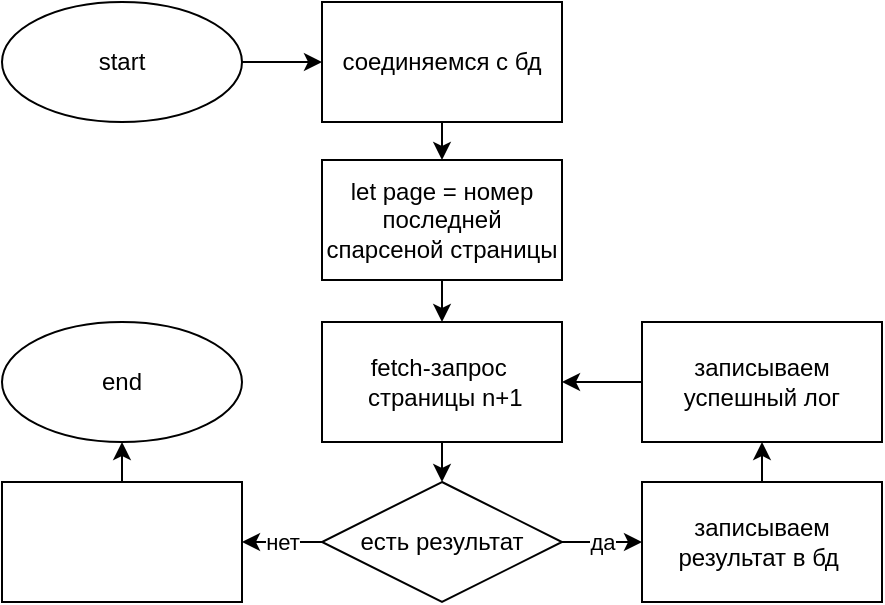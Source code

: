 <mxfile version="13.7.9" type="embed"><diagram id="53WAX82lxK2SbMfejBCa" name="Page-1"><mxGraphModel dx="614" dy="431" grid="1" gridSize="10" guides="1" tooltips="1" connect="1" arrows="1" fold="1" page="1" pageScale="1" pageWidth="850" pageHeight="1100" math="0" shadow="0"><root><mxCell id="0"/><mxCell id="1" parent="0"/><mxCell id="4" value="start" style="ellipse;whiteSpace=wrap;html=1;" parent="1" vertex="1"><mxGeometry x="160" y="140" width="120" height="60" as="geometry"/></mxCell><mxCell id="5" style="edgeStyle=orthogonalEdgeStyle;rounded=0;orthogonalLoop=1;jettySize=auto;html=1;exitX=0.5;exitY=1;exitDx=0;exitDy=0;" parent="1" source="4" target="4" edge="1"><mxGeometry relative="1" as="geometry"/></mxCell><mxCell id="6" value="соединяемся с бд" style="rounded=0;whiteSpace=wrap;html=1;" parent="1" vertex="1"><mxGeometry x="320" y="140" width="120" height="60" as="geometry"/></mxCell><mxCell id="7" value="let page = номер последней спарсеной страницы" style="rounded=0;whiteSpace=wrap;html=1;" parent="1" vertex="1"><mxGeometry x="320" y="219" width="120" height="60" as="geometry"/></mxCell><mxCell id="8" value="fetch-запрос&amp;nbsp; &amp;nbsp;страницы n+1" style="rounded=0;whiteSpace=wrap;html=1;" parent="1" vertex="1"><mxGeometry x="320" y="300" width="120" height="60" as="geometry"/></mxCell><mxCell id="9" value="записываем результат в бд&amp;nbsp;" style="rounded=0;whiteSpace=wrap;html=1;" parent="1" vertex="1"><mxGeometry x="480" y="380" width="120" height="60" as="geometry"/></mxCell><mxCell id="10" value="есть результат" style="rhombus;whiteSpace=wrap;html=1;" parent="1" vertex="1"><mxGeometry x="320" y="380" width="120" height="60" as="geometry"/></mxCell><mxCell id="12" value="" style="endArrow=classic;html=1;exitX=1;exitY=0.5;exitDx=0;exitDy=0;entryX=0;entryY=0.5;entryDx=0;entryDy=0;" parent="1" source="10" target="9" edge="1"><mxGeometry relative="1" as="geometry"><mxPoint x="340" y="386" as="sourcePoint"/><mxPoint x="440" y="386" as="targetPoint"/></mxGeometry></mxCell><mxCell id="13" value="да" style="edgeLabel;resizable=0;html=1;align=center;verticalAlign=middle;" parent="12" connectable="0" vertex="1"><mxGeometry relative="1" as="geometry"/></mxCell><mxCell id="14" value="" style="endArrow=classic;html=1;exitX=1;exitY=0.5;exitDx=0;exitDy=0;entryX=0;entryY=0.5;entryDx=0;entryDy=0;" parent="1" source="4" target="6" edge="1"><mxGeometry width="50" height="50" relative="1" as="geometry"><mxPoint x="360" y="300" as="sourcePoint"/><mxPoint x="410" y="250" as="targetPoint"/></mxGeometry></mxCell><mxCell id="15" value="" style="endArrow=classic;html=1;exitX=0.5;exitY=1;exitDx=0;exitDy=0;entryX=0.5;entryY=0;entryDx=0;entryDy=0;" parent="1" source="6" target="7" edge="1"><mxGeometry width="50" height="50" relative="1" as="geometry"><mxPoint x="390" y="110" as="sourcePoint"/><mxPoint x="390" y="150" as="targetPoint"/></mxGeometry></mxCell><mxCell id="16" value="" style="endArrow=classic;html=1;exitX=0.5;exitY=1;exitDx=0;exitDy=0;entryX=0.5;entryY=0;entryDx=0;entryDy=0;" parent="1" source="7" target="8" edge="1"><mxGeometry width="50" height="50" relative="1" as="geometry"><mxPoint x="390" y="210" as="sourcePoint"/><mxPoint x="380" y="310" as="targetPoint"/></mxGeometry></mxCell><mxCell id="17" value="" style="endArrow=classic;html=1;exitX=0.5;exitY=1;exitDx=0;exitDy=0;entryX=0.5;entryY=0;entryDx=0;entryDy=0;" parent="1" source="8" target="10" edge="1"><mxGeometry width="50" height="50" relative="1" as="geometry"><mxPoint x="360" y="406" as="sourcePoint"/><mxPoint x="410" y="356" as="targetPoint"/></mxGeometry></mxCell><mxCell id="18" value="" style="endArrow=classic;html=1;exitX=0.5;exitY=0;exitDx=0;exitDy=0;entryX=0.5;entryY=1;entryDx=0;entryDy=0;" parent="1" source="9" edge="1" target="22"><mxGeometry width="50" height="50" relative="1" as="geometry"><mxPoint x="360" y="400" as="sourcePoint"/><mxPoint x="380" y="310" as="targetPoint"/><Array as="points"/></mxGeometry></mxCell><mxCell id="19" value="нет" style="endArrow=classic;html=1;exitX=0;exitY=0.5;exitDx=0;exitDy=0;entryX=1;entryY=0.5;entryDx=0;entryDy=0;" parent="1" source="10" target="24" edge="1"><mxGeometry relative="1" as="geometry"><mxPoint x="340" y="286" as="sourcePoint"/><mxPoint x="240" y="436" as="targetPoint"/></mxGeometry></mxCell><mxCell id="21" value="end" style="ellipse;whiteSpace=wrap;html=1;" parent="1" vertex="1"><mxGeometry x="160" y="300" width="120" height="60" as="geometry"/></mxCell><mxCell id="22" value="записываем успешный лог" style="rounded=0;whiteSpace=wrap;html=1;" vertex="1" parent="1"><mxGeometry x="480" y="300" width="120" height="60" as="geometry"/></mxCell><mxCell id="23" value="" style="endArrow=classic;html=1;exitX=0;exitY=0.5;exitDx=0;exitDy=0;entryX=1;entryY=0.5;entryDx=0;entryDy=0;" edge="1" parent="1" source="22" target="8"><mxGeometry width="50" height="50" relative="1" as="geometry"><mxPoint x="400" y="350" as="sourcePoint"/><mxPoint x="450" y="300" as="targetPoint"/></mxGeometry></mxCell><mxCell id="24" value="" style="rounded=0;whiteSpace=wrap;html=1;" vertex="1" parent="1"><mxGeometry x="160" y="380" width="120" height="60" as="geometry"/></mxCell><mxCell id="25" value="" style="endArrow=classic;html=1;exitX=0.5;exitY=0;exitDx=0;exitDy=0;entryX=0.5;entryY=1;entryDx=0;entryDy=0;" edge="1" parent="1" source="24" target="21"><mxGeometry width="50" height="50" relative="1" as="geometry"><mxPoint x="400" y="350" as="sourcePoint"/><mxPoint x="450" y="300" as="targetPoint"/></mxGeometry></mxCell></root></mxGraphModel></diagram></mxfile>